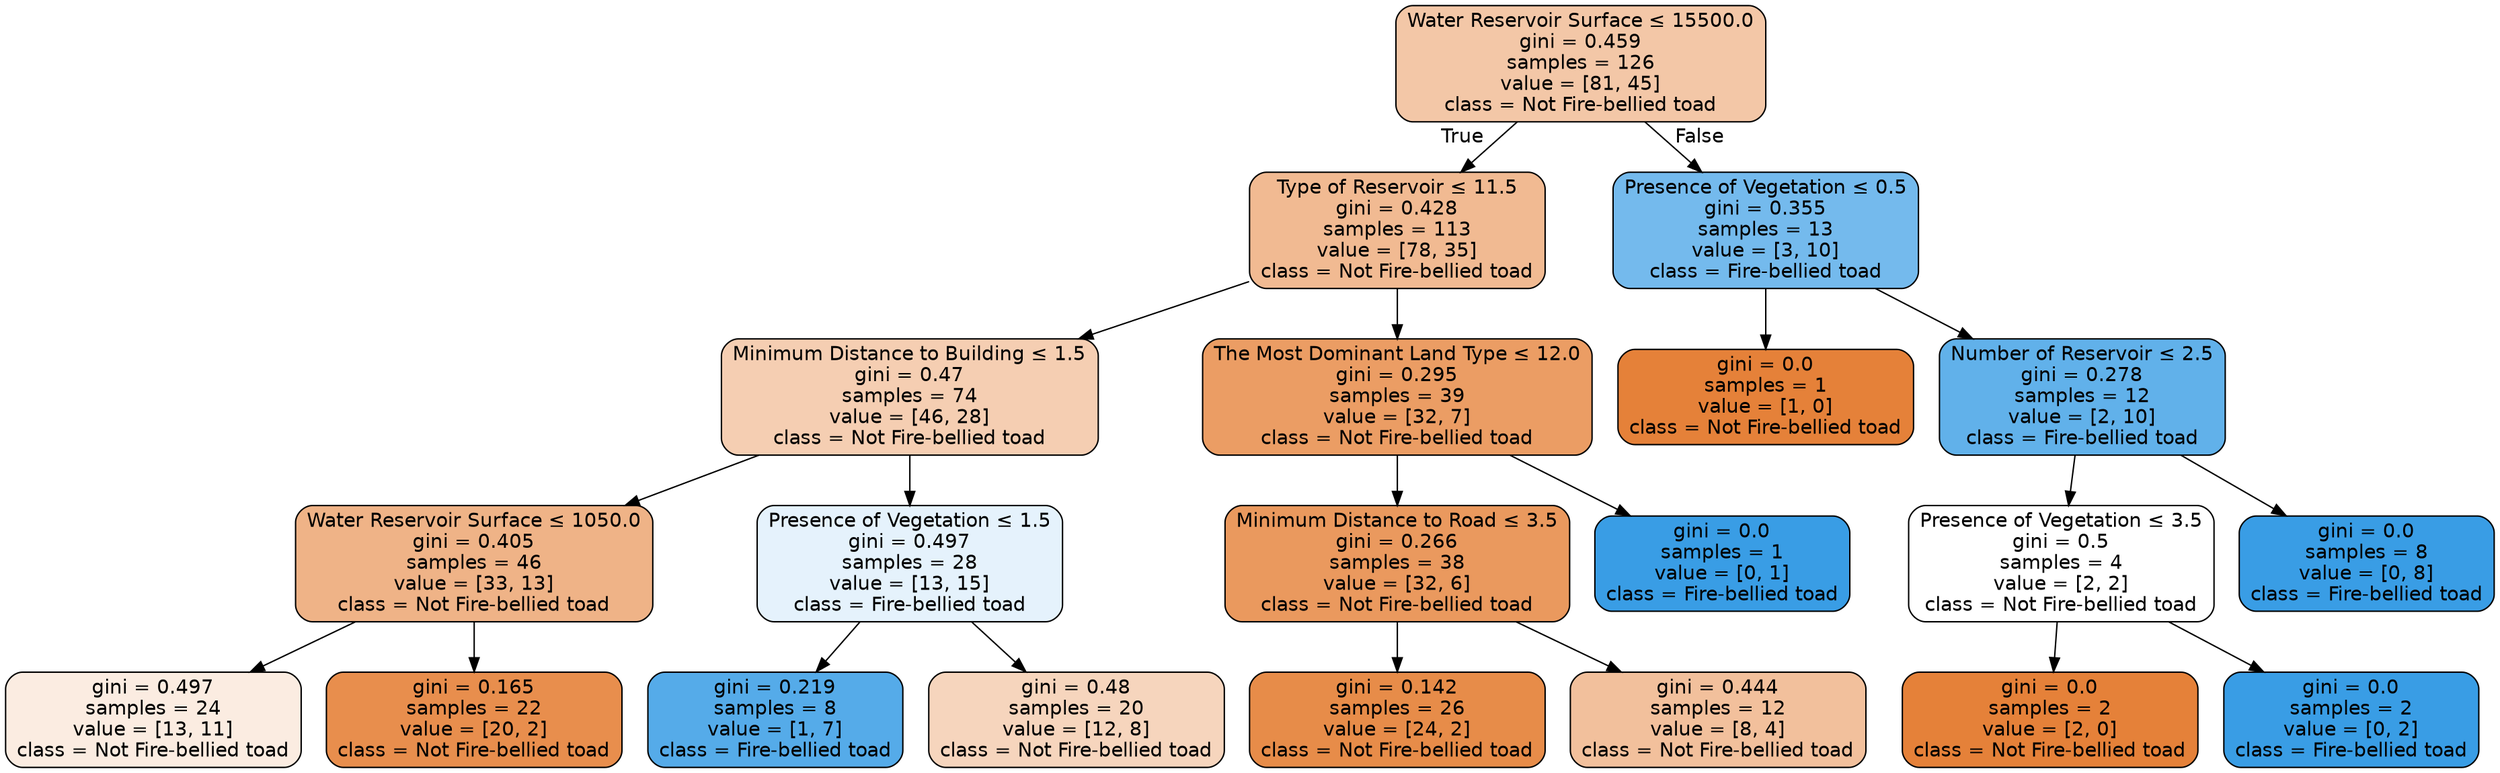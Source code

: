 digraph Tree {
node [shape=box, style="filled, rounded", color="black", fontname=helvetica] ;
edge [fontname=helvetica] ;
0 [label=<Water Reservoir Surface &le; 15500.0<br/>gini = 0.459<br/>samples = 126<br/>value = [81, 45]<br/>class = Not Fire-bellied toad>, fillcolor="#f3c7a7"] ;
1 [label=<Type of Reservoir &le; 11.5<br/>gini = 0.428<br/>samples = 113<br/>value = [78, 35]<br/>class = Not Fire-bellied toad>, fillcolor="#f1ba92"] ;
0 -> 1 [labeldistance=2.5, labelangle=45, headlabel="True"] ;
2 [label=<Minimum Distance to Building &le; 1.5<br/>gini = 0.47<br/>samples = 74<br/>value = [46, 28]<br/>class = Not Fire-bellied toad>, fillcolor="#f5ceb2"] ;
1 -> 2 ;
3 [label=<Water Reservoir Surface &le; 1050.0<br/>gini = 0.405<br/>samples = 46<br/>value = [33, 13]<br/>class = Not Fire-bellied toad>, fillcolor="#efb387"] ;
2 -> 3 ;
4 [label=<gini = 0.497<br/>samples = 24<br/>value = [13, 11]<br/>class = Not Fire-bellied toad>, fillcolor="#fbece1"] ;
3 -> 4 ;
5 [label=<gini = 0.165<br/>samples = 22<br/>value = [20, 2]<br/>class = Not Fire-bellied toad>, fillcolor="#e88e4d"] ;
3 -> 5 ;
6 [label=<Presence of Vegetation &le; 1.5<br/>gini = 0.497<br/>samples = 28<br/>value = [13, 15]<br/>class = Fire-bellied toad>, fillcolor="#e5f2fc"] ;
2 -> 6 ;
7 [label=<gini = 0.219<br/>samples = 8<br/>value = [1, 7]<br/>class = Fire-bellied toad>, fillcolor="#55abe9"] ;
6 -> 7 ;
8 [label=<gini = 0.48<br/>samples = 20<br/>value = [12, 8]<br/>class = Not Fire-bellied toad>, fillcolor="#f6d5bd"] ;
6 -> 8 ;
9 [label=<The Most Dominant Land Type &le; 12.0<br/>gini = 0.295<br/>samples = 39<br/>value = [32, 7]<br/>class = Not Fire-bellied toad>, fillcolor="#eb9d64"] ;
1 -> 9 ;
10 [label=<Minimum Distance to Road &le; 3.5<br/>gini = 0.266<br/>samples = 38<br/>value = [32, 6]<br/>class = Not Fire-bellied toad>, fillcolor="#ea995e"] ;
9 -> 10 ;
11 [label=<gini = 0.142<br/>samples = 26<br/>value = [24, 2]<br/>class = Not Fire-bellied toad>, fillcolor="#e78c49"] ;
10 -> 11 ;
12 [label=<gini = 0.444<br/>samples = 12<br/>value = [8, 4]<br/>class = Not Fire-bellied toad>, fillcolor="#f2c09c"] ;
10 -> 12 ;
13 [label=<gini = 0.0<br/>samples = 1<br/>value = [0, 1]<br/>class = Fire-bellied toad>, fillcolor="#399de5"] ;
9 -> 13 ;
14 [label=<Presence of Vegetation &le; 0.5<br/>gini = 0.355<br/>samples = 13<br/>value = [3, 10]<br/>class = Fire-bellied toad>, fillcolor="#74baed"] ;
0 -> 14 [labeldistance=2.5, labelangle=-45, headlabel="False"] ;
15 [label=<gini = 0.0<br/>samples = 1<br/>value = [1, 0]<br/>class = Not Fire-bellied toad>, fillcolor="#e58139"] ;
14 -> 15 ;
16 [label=<Number of Reservoir &le; 2.5<br/>gini = 0.278<br/>samples = 12<br/>value = [2, 10]<br/>class = Fire-bellied toad>, fillcolor="#61b1ea"] ;
14 -> 16 ;
17 [label=<Presence of Vegetation &le; 3.5<br/>gini = 0.5<br/>samples = 4<br/>value = [2, 2]<br/>class = Not Fire-bellied toad>, fillcolor="#ffffff"] ;
16 -> 17 ;
18 [label=<gini = 0.0<br/>samples = 2<br/>value = [2, 0]<br/>class = Not Fire-bellied toad>, fillcolor="#e58139"] ;
17 -> 18 ;
19 [label=<gini = 0.0<br/>samples = 2<br/>value = [0, 2]<br/>class = Fire-bellied toad>, fillcolor="#399de5"] ;
17 -> 19 ;
20 [label=<gini = 0.0<br/>samples = 8<br/>value = [0, 8]<br/>class = Fire-bellied toad>, fillcolor="#399de5"] ;
16 -> 20 ;
}